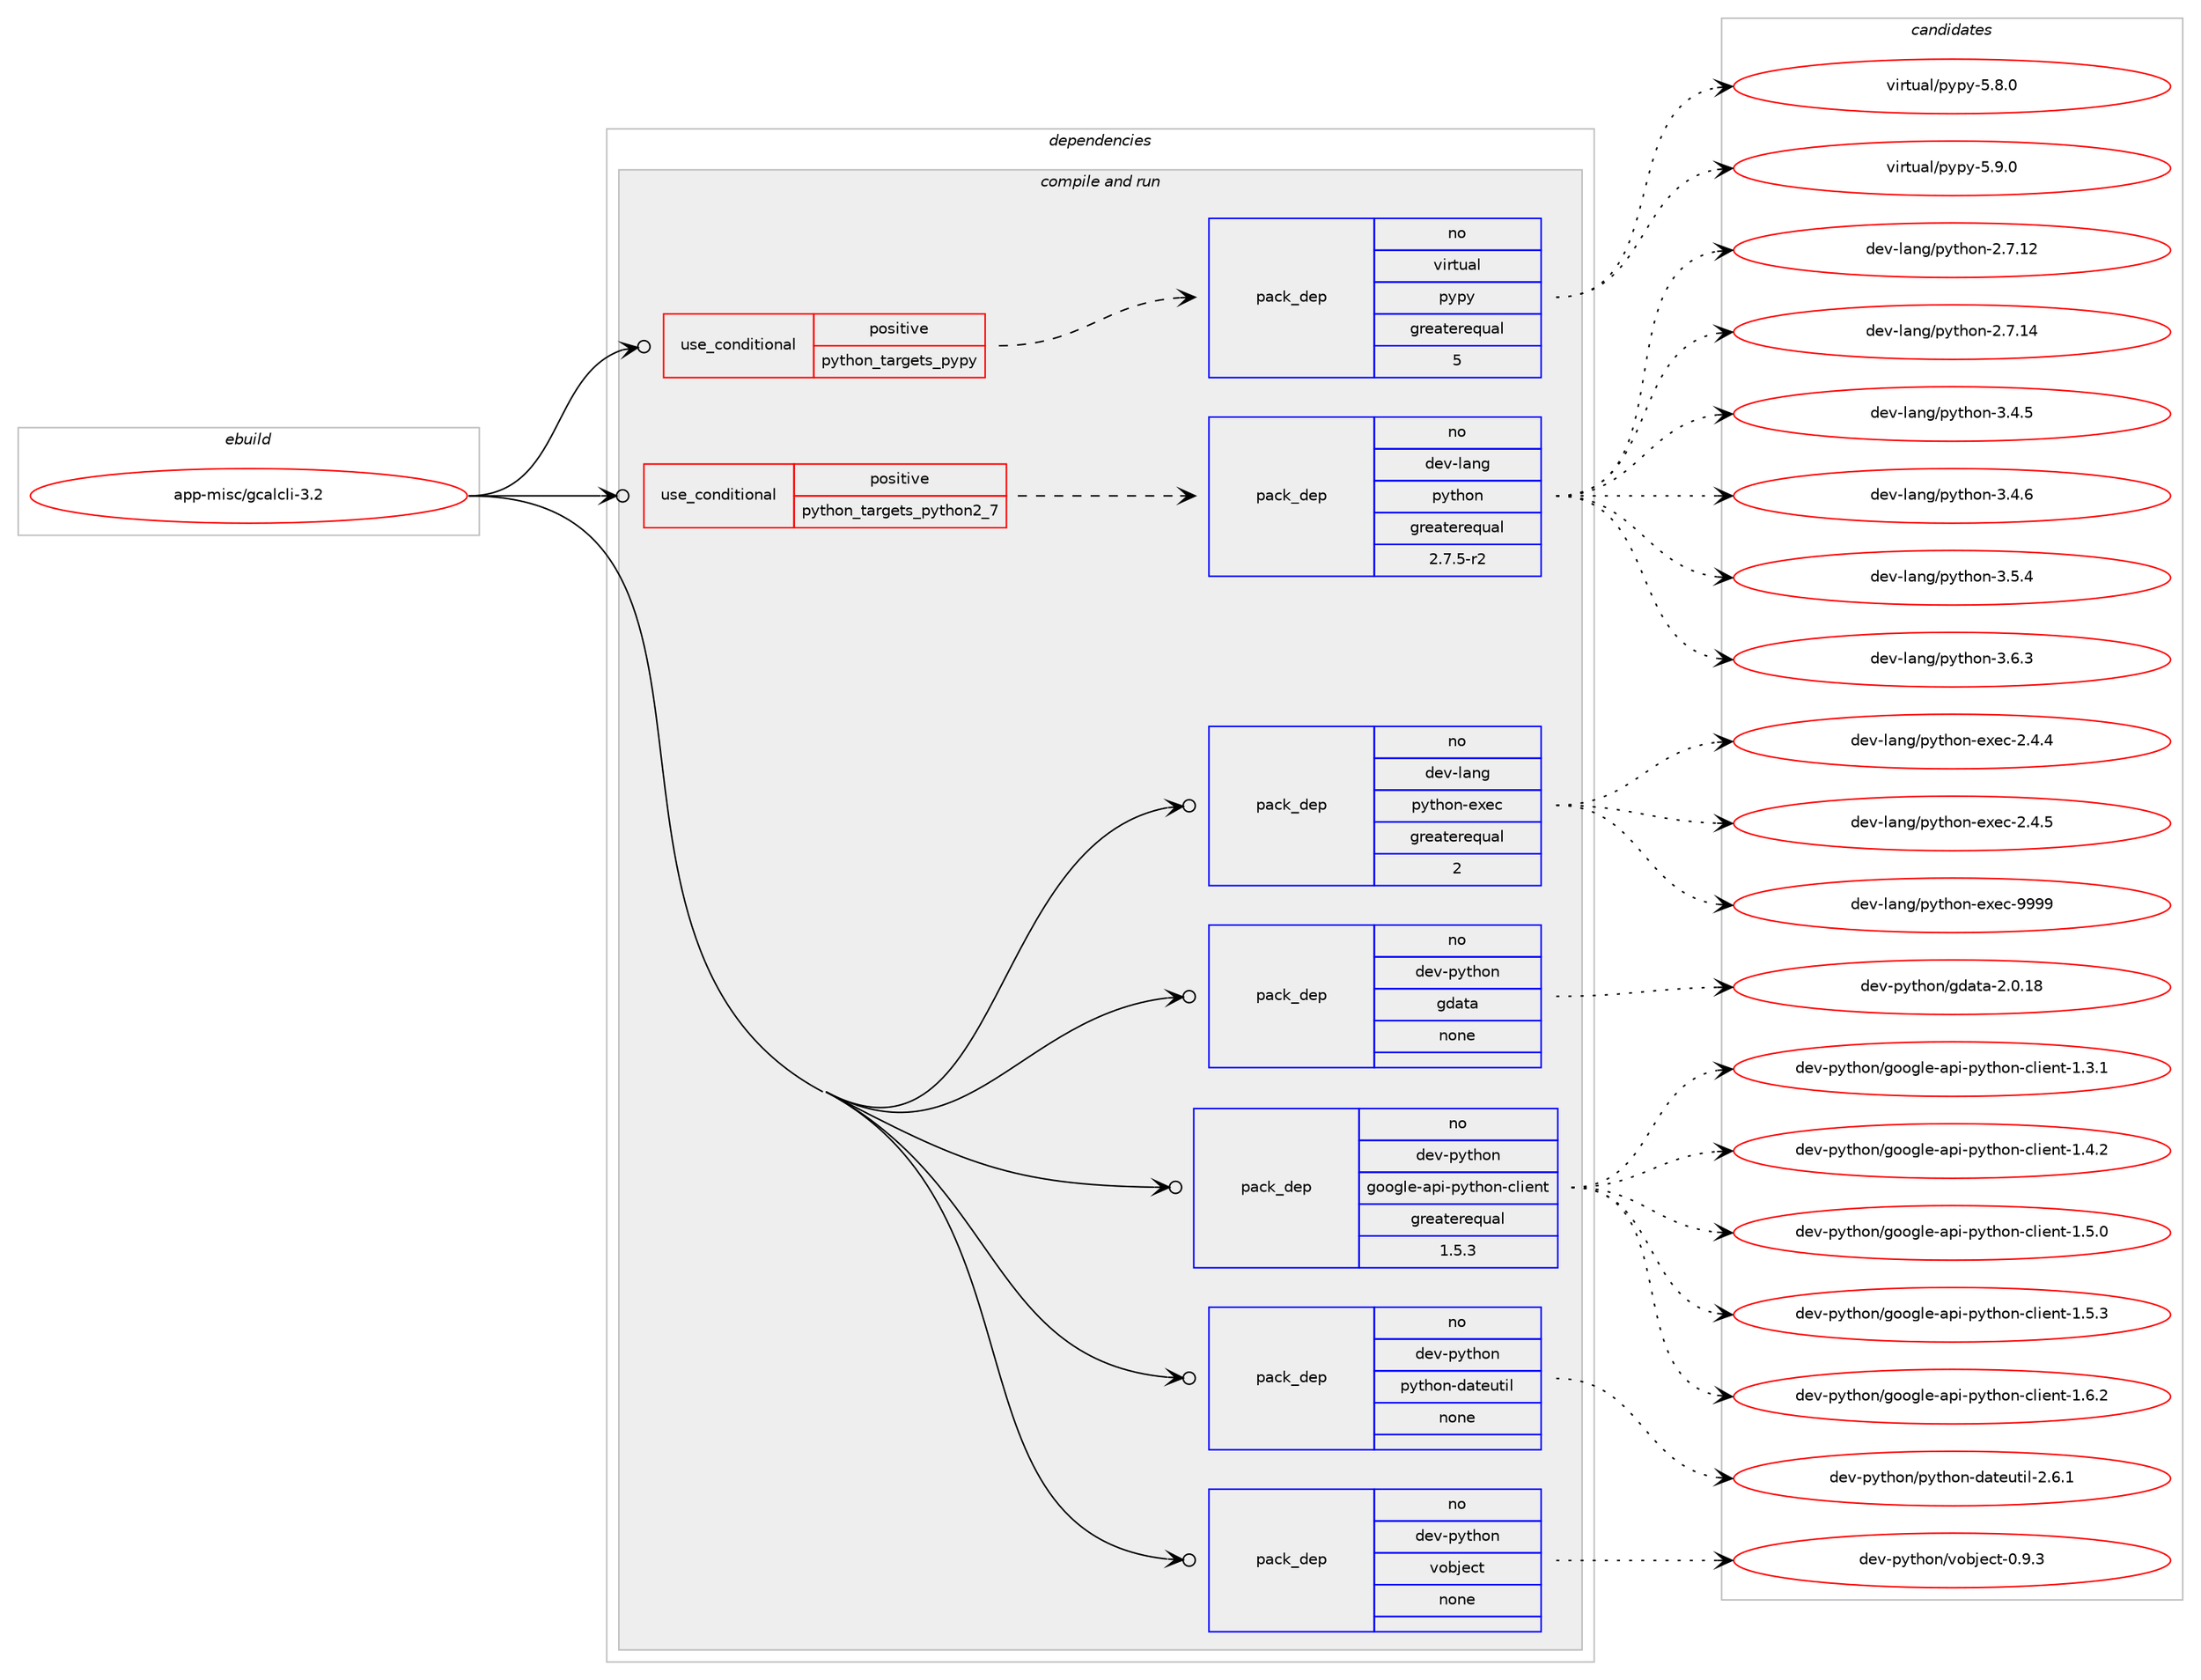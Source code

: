 digraph prolog {

# *************
# Graph options
# *************

newrank=true;
concentrate=true;
compound=true;
graph [rankdir=LR,fontname=Helvetica,fontsize=10,ranksep=1.5];#, ranksep=2.5, nodesep=0.2];
edge  [arrowhead=vee];
node  [fontname=Helvetica,fontsize=10];

# **********
# The ebuild
# **********

subgraph cluster_leftcol {
color=gray;
rank=same;
label=<<i>ebuild</i>>;
id [label="app-misc/gcalcli-3.2", color=red, width=4, href="../app-misc/gcalcli-3.2.svg"];
}

# ****************
# The dependencies
# ****************

subgraph cluster_midcol {
color=gray;
label=<<i>dependencies</i>>;
subgraph cluster_compile {
fillcolor="#eeeeee";
style=filled;
label=<<i>compile</i>>;
}
subgraph cluster_compileandrun {
fillcolor="#eeeeee";
style=filled;
label=<<i>compile and run</i>>;
subgraph cond12284 {
dependency45865 [label=<<TABLE BORDER="0" CELLBORDER="1" CELLSPACING="0" CELLPADDING="4"><TR><TD ROWSPAN="3" CELLPADDING="10">use_conditional</TD></TR><TR><TD>positive</TD></TR><TR><TD>python_targets_pypy</TD></TR></TABLE>>, shape=none, color=red];
subgraph pack32813 {
dependency45866 [label=<<TABLE BORDER="0" CELLBORDER="1" CELLSPACING="0" CELLPADDING="4" WIDTH="220"><TR><TD ROWSPAN="6" CELLPADDING="30">pack_dep</TD></TR><TR><TD WIDTH="110">no</TD></TR><TR><TD>virtual</TD></TR><TR><TD>pypy</TD></TR><TR><TD>greaterequal</TD></TR><TR><TD>5</TD></TR></TABLE>>, shape=none, color=blue];
}
dependency45865:e -> dependency45866:w [weight=20,style="dashed",arrowhead="vee"];
}
id:e -> dependency45865:w [weight=20,style="solid",arrowhead="odotvee"];
subgraph cond12285 {
dependency45867 [label=<<TABLE BORDER="0" CELLBORDER="1" CELLSPACING="0" CELLPADDING="4"><TR><TD ROWSPAN="3" CELLPADDING="10">use_conditional</TD></TR><TR><TD>positive</TD></TR><TR><TD>python_targets_python2_7</TD></TR></TABLE>>, shape=none, color=red];
subgraph pack32814 {
dependency45868 [label=<<TABLE BORDER="0" CELLBORDER="1" CELLSPACING="0" CELLPADDING="4" WIDTH="220"><TR><TD ROWSPAN="6" CELLPADDING="30">pack_dep</TD></TR><TR><TD WIDTH="110">no</TD></TR><TR><TD>dev-lang</TD></TR><TR><TD>python</TD></TR><TR><TD>greaterequal</TD></TR><TR><TD>2.7.5-r2</TD></TR></TABLE>>, shape=none, color=blue];
}
dependency45867:e -> dependency45868:w [weight=20,style="dashed",arrowhead="vee"];
}
id:e -> dependency45867:w [weight=20,style="solid",arrowhead="odotvee"];
subgraph pack32815 {
dependency45869 [label=<<TABLE BORDER="0" CELLBORDER="1" CELLSPACING="0" CELLPADDING="4" WIDTH="220"><TR><TD ROWSPAN="6" CELLPADDING="30">pack_dep</TD></TR><TR><TD WIDTH="110">no</TD></TR><TR><TD>dev-lang</TD></TR><TR><TD>python-exec</TD></TR><TR><TD>greaterequal</TD></TR><TR><TD>2</TD></TR></TABLE>>, shape=none, color=blue];
}
id:e -> dependency45869:w [weight=20,style="solid",arrowhead="odotvee"];
subgraph pack32816 {
dependency45870 [label=<<TABLE BORDER="0" CELLBORDER="1" CELLSPACING="0" CELLPADDING="4" WIDTH="220"><TR><TD ROWSPAN="6" CELLPADDING="30">pack_dep</TD></TR><TR><TD WIDTH="110">no</TD></TR><TR><TD>dev-python</TD></TR><TR><TD>gdata</TD></TR><TR><TD>none</TD></TR><TR><TD></TD></TR></TABLE>>, shape=none, color=blue];
}
id:e -> dependency45870:w [weight=20,style="solid",arrowhead="odotvee"];
subgraph pack32817 {
dependency45871 [label=<<TABLE BORDER="0" CELLBORDER="1" CELLSPACING="0" CELLPADDING="4" WIDTH="220"><TR><TD ROWSPAN="6" CELLPADDING="30">pack_dep</TD></TR><TR><TD WIDTH="110">no</TD></TR><TR><TD>dev-python</TD></TR><TR><TD>google-api-python-client</TD></TR><TR><TD>greaterequal</TD></TR><TR><TD>1.5.3</TD></TR></TABLE>>, shape=none, color=blue];
}
id:e -> dependency45871:w [weight=20,style="solid",arrowhead="odotvee"];
subgraph pack32818 {
dependency45872 [label=<<TABLE BORDER="0" CELLBORDER="1" CELLSPACING="0" CELLPADDING="4" WIDTH="220"><TR><TD ROWSPAN="6" CELLPADDING="30">pack_dep</TD></TR><TR><TD WIDTH="110">no</TD></TR><TR><TD>dev-python</TD></TR><TR><TD>python-dateutil</TD></TR><TR><TD>none</TD></TR><TR><TD></TD></TR></TABLE>>, shape=none, color=blue];
}
id:e -> dependency45872:w [weight=20,style="solid",arrowhead="odotvee"];
subgraph pack32819 {
dependency45873 [label=<<TABLE BORDER="0" CELLBORDER="1" CELLSPACING="0" CELLPADDING="4" WIDTH="220"><TR><TD ROWSPAN="6" CELLPADDING="30">pack_dep</TD></TR><TR><TD WIDTH="110">no</TD></TR><TR><TD>dev-python</TD></TR><TR><TD>vobject</TD></TR><TR><TD>none</TD></TR><TR><TD></TD></TR></TABLE>>, shape=none, color=blue];
}
id:e -> dependency45873:w [weight=20,style="solid",arrowhead="odotvee"];
}
subgraph cluster_run {
fillcolor="#eeeeee";
style=filled;
label=<<i>run</i>>;
}
}

# **************
# The candidates
# **************

subgraph cluster_choices {
rank=same;
color=gray;
label=<<i>candidates</i>>;

subgraph choice32813 {
color=black;
nodesep=1;
choice1181051141161179710847112121112121455346564648 [label="virtual/pypy-5.8.0", color=red, width=4,href="../virtual/pypy-5.8.0.svg"];
choice1181051141161179710847112121112121455346574648 [label="virtual/pypy-5.9.0", color=red, width=4,href="../virtual/pypy-5.9.0.svg"];
dependency45866:e -> choice1181051141161179710847112121112121455346564648:w [style=dotted,weight="100"];
dependency45866:e -> choice1181051141161179710847112121112121455346574648:w [style=dotted,weight="100"];
}
subgraph choice32814 {
color=black;
nodesep=1;
choice10010111845108971101034711212111610411111045504655464950 [label="dev-lang/python-2.7.12", color=red, width=4,href="../dev-lang/python-2.7.12.svg"];
choice10010111845108971101034711212111610411111045504655464952 [label="dev-lang/python-2.7.14", color=red, width=4,href="../dev-lang/python-2.7.14.svg"];
choice100101118451089711010347112121116104111110455146524653 [label="dev-lang/python-3.4.5", color=red, width=4,href="../dev-lang/python-3.4.5.svg"];
choice100101118451089711010347112121116104111110455146524654 [label="dev-lang/python-3.4.6", color=red, width=4,href="../dev-lang/python-3.4.6.svg"];
choice100101118451089711010347112121116104111110455146534652 [label="dev-lang/python-3.5.4", color=red, width=4,href="../dev-lang/python-3.5.4.svg"];
choice100101118451089711010347112121116104111110455146544651 [label="dev-lang/python-3.6.3", color=red, width=4,href="../dev-lang/python-3.6.3.svg"];
dependency45868:e -> choice10010111845108971101034711212111610411111045504655464950:w [style=dotted,weight="100"];
dependency45868:e -> choice10010111845108971101034711212111610411111045504655464952:w [style=dotted,weight="100"];
dependency45868:e -> choice100101118451089711010347112121116104111110455146524653:w [style=dotted,weight="100"];
dependency45868:e -> choice100101118451089711010347112121116104111110455146524654:w [style=dotted,weight="100"];
dependency45868:e -> choice100101118451089711010347112121116104111110455146534652:w [style=dotted,weight="100"];
dependency45868:e -> choice100101118451089711010347112121116104111110455146544651:w [style=dotted,weight="100"];
}
subgraph choice32815 {
color=black;
nodesep=1;
choice1001011184510897110103471121211161041111104510112010199455046524652 [label="dev-lang/python-exec-2.4.4", color=red, width=4,href="../dev-lang/python-exec-2.4.4.svg"];
choice1001011184510897110103471121211161041111104510112010199455046524653 [label="dev-lang/python-exec-2.4.5", color=red, width=4,href="../dev-lang/python-exec-2.4.5.svg"];
choice10010111845108971101034711212111610411111045101120101994557575757 [label="dev-lang/python-exec-9999", color=red, width=4,href="../dev-lang/python-exec-9999.svg"];
dependency45869:e -> choice1001011184510897110103471121211161041111104510112010199455046524652:w [style=dotted,weight="100"];
dependency45869:e -> choice1001011184510897110103471121211161041111104510112010199455046524653:w [style=dotted,weight="100"];
dependency45869:e -> choice10010111845108971101034711212111610411111045101120101994557575757:w [style=dotted,weight="100"];
}
subgraph choice32816 {
color=black;
nodesep=1;
choice1001011184511212111610411111047103100971169745504648464956 [label="dev-python/gdata-2.0.18", color=red, width=4,href="../dev-python/gdata-2.0.18.svg"];
dependency45870:e -> choice1001011184511212111610411111047103100971169745504648464956:w [style=dotted,weight="100"];
}
subgraph choice32817 {
color=black;
nodesep=1;
choice10010111845112121116104111110471031111111031081014597112105451121211161041111104599108105101110116454946514649 [label="dev-python/google-api-python-client-1.3.1", color=red, width=4,href="../dev-python/google-api-python-client-1.3.1.svg"];
choice10010111845112121116104111110471031111111031081014597112105451121211161041111104599108105101110116454946524650 [label="dev-python/google-api-python-client-1.4.2", color=red, width=4,href="../dev-python/google-api-python-client-1.4.2.svg"];
choice10010111845112121116104111110471031111111031081014597112105451121211161041111104599108105101110116454946534648 [label="dev-python/google-api-python-client-1.5.0", color=red, width=4,href="../dev-python/google-api-python-client-1.5.0.svg"];
choice10010111845112121116104111110471031111111031081014597112105451121211161041111104599108105101110116454946534651 [label="dev-python/google-api-python-client-1.5.3", color=red, width=4,href="../dev-python/google-api-python-client-1.5.3.svg"];
choice10010111845112121116104111110471031111111031081014597112105451121211161041111104599108105101110116454946544650 [label="dev-python/google-api-python-client-1.6.2", color=red, width=4,href="../dev-python/google-api-python-client-1.6.2.svg"];
dependency45871:e -> choice10010111845112121116104111110471031111111031081014597112105451121211161041111104599108105101110116454946514649:w [style=dotted,weight="100"];
dependency45871:e -> choice10010111845112121116104111110471031111111031081014597112105451121211161041111104599108105101110116454946524650:w [style=dotted,weight="100"];
dependency45871:e -> choice10010111845112121116104111110471031111111031081014597112105451121211161041111104599108105101110116454946534648:w [style=dotted,weight="100"];
dependency45871:e -> choice10010111845112121116104111110471031111111031081014597112105451121211161041111104599108105101110116454946534651:w [style=dotted,weight="100"];
dependency45871:e -> choice10010111845112121116104111110471031111111031081014597112105451121211161041111104599108105101110116454946544650:w [style=dotted,weight="100"];
}
subgraph choice32818 {
color=black;
nodesep=1;
choice10010111845112121116104111110471121211161041111104510097116101117116105108455046544649 [label="dev-python/python-dateutil-2.6.1", color=red, width=4,href="../dev-python/python-dateutil-2.6.1.svg"];
dependency45872:e -> choice10010111845112121116104111110471121211161041111104510097116101117116105108455046544649:w [style=dotted,weight="100"];
}
subgraph choice32819 {
color=black;
nodesep=1;
choice10010111845112121116104111110471181119810610199116454846574651 [label="dev-python/vobject-0.9.3", color=red, width=4,href="../dev-python/vobject-0.9.3.svg"];
dependency45873:e -> choice10010111845112121116104111110471181119810610199116454846574651:w [style=dotted,weight="100"];
}
}

}
